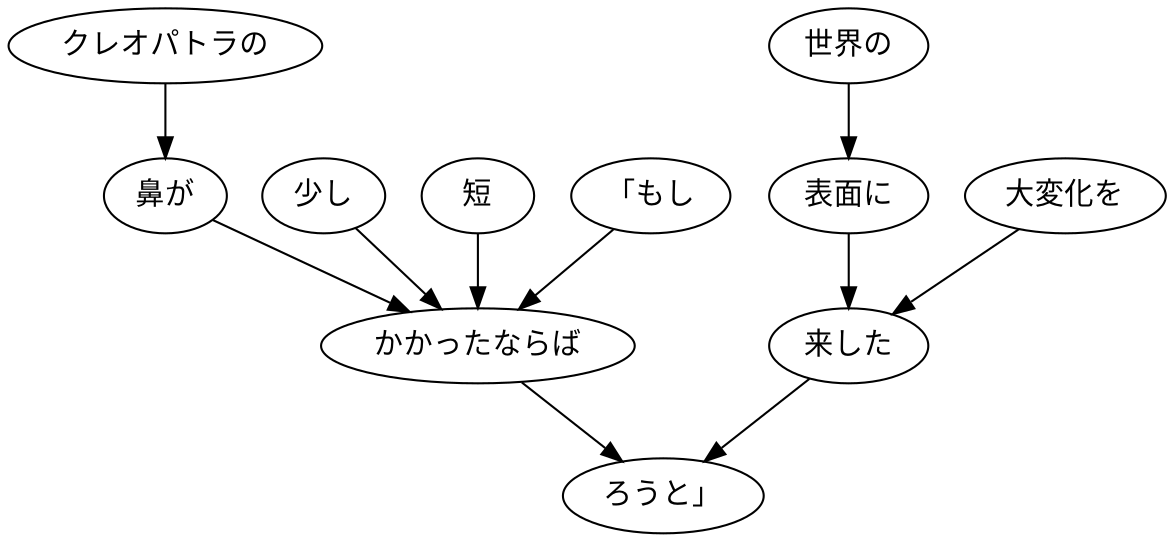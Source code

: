 digraph graph2370 {
	node0 [label="「もし"];
	node1 [label="クレオパトラの"];
	node2 [label="鼻が"];
	node3 [label="少し"];
	node4 [label="短"];
	node5 [label="かかったならば"];
	node6 [label="世界の"];
	node7 [label="表面に"];
	node8 [label="大変化を"];
	node9 [label="来した"];
	node10 [label="ろうと」"];
	node0 -> node5;
	node1 -> node2;
	node2 -> node5;
	node3 -> node5;
	node4 -> node5;
	node5 -> node10;
	node6 -> node7;
	node7 -> node9;
	node8 -> node9;
	node9 -> node10;
}
